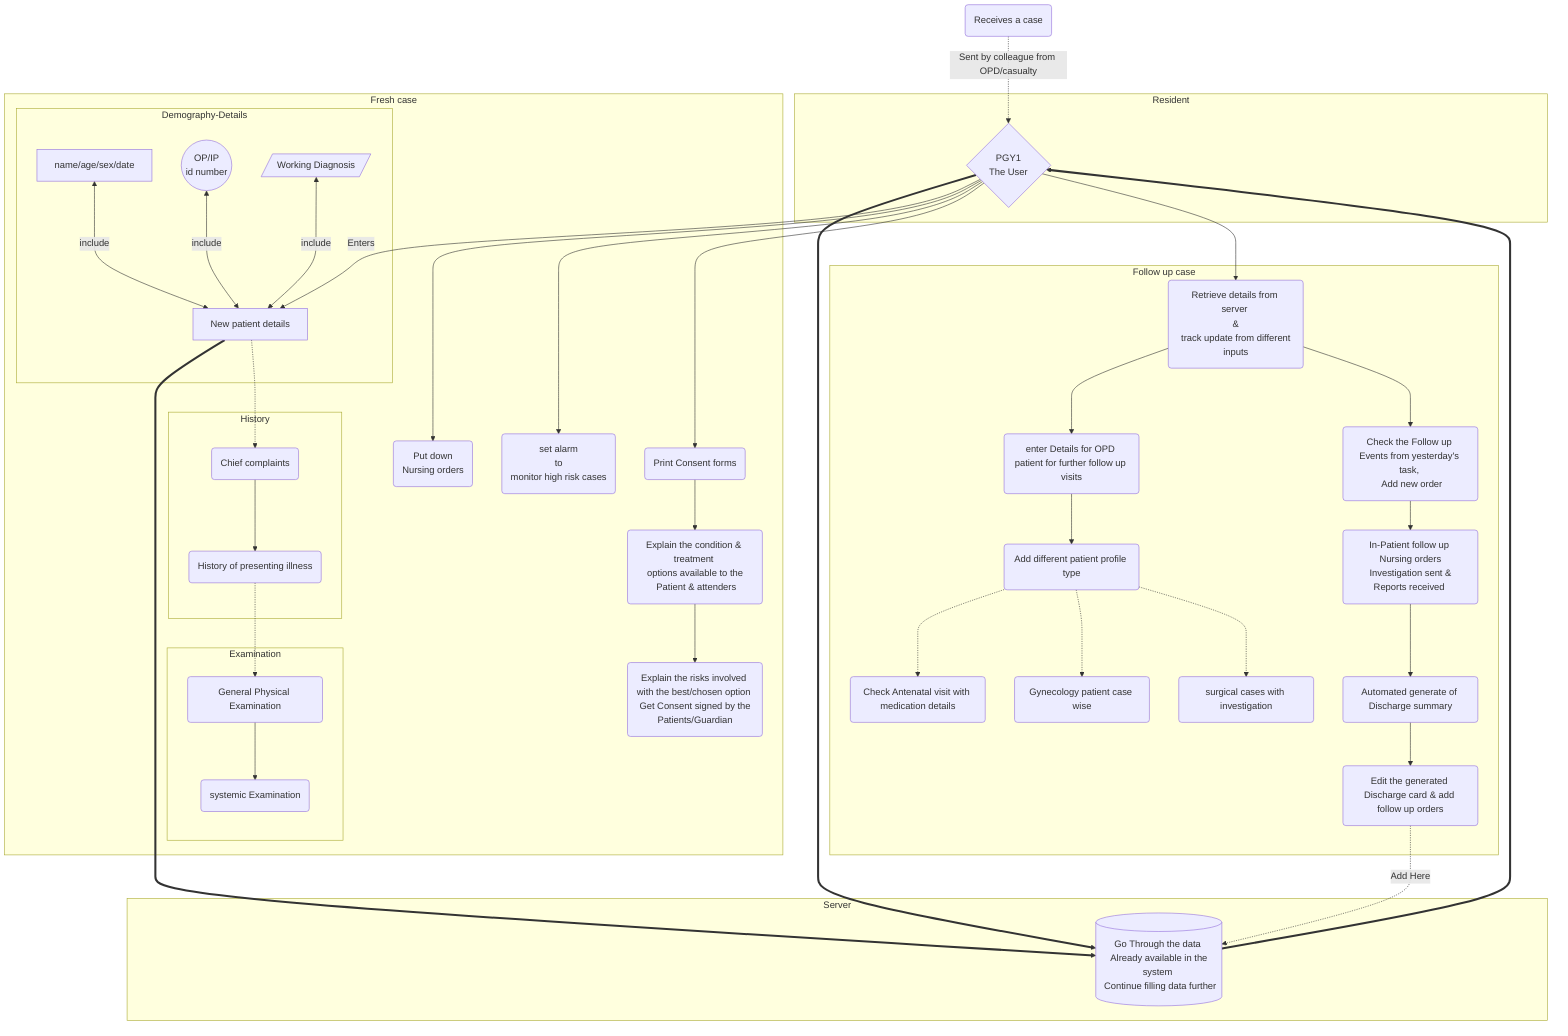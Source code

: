 graph
A(Receives a case) -.-> |Sent by colleague from OPD/casualty| P{PGY1 <br> The User};
subgraph Resident
P
end
subgraph Server
R
end
subgraph Fresh case
P & NP ==> R[(Go Through the data <br> Already available in the system <br> Continue filling data further)];


subgraph Demography-Details
direction RL
name/age/sex/date & id((OP/IP <br> id number)) & ddx[/Working Diagnosis/] <--include--> NP;
end
P --> |Enters| NP[New patient details];

subgraph History
direction TB
NP -.-> CC(Chief complaints) --> HOPI(History of presenting illness);
end
HOPI -.-> G;
subgraph Examination
G(General Physical Examination) --> S(systemic Examination);
end

P ---> nur(Put down <br> Nursing orders);
P ---> mon(set alarm <br> to <br> monitor high risk cases);
P ---> pr(Print Consent forms);
pr --> explain(Explain the condition & treatment <br> options available to the <br> Patient & attenders);
explain --> sign(Explain the risks involved with the best/chosen option <br> Get Consent signed by the Patients/Guardian);
end


subgraph Follow up case
R ==> P --> retrieve(Retrieve details from server <br> & <br> track update from different inputs);
retrieve --> opfp(enter Details for OPD patient for further follow up visits);
opfp --> opprofile(Add different patient profile type) -.-> ANC(Check Antenatal visit with medication details);
opprofile -.-> gyn(Gynecology patient case wise);
opprofile -.-> sur(surgical cases with investigation);
retrieve --> fp(Check the Follow up Events from yesterday's task, <br> Add new order);
fp --> infp(In-Patient follow up <br> Nursing orders <br> Investigation sent & Reports received <br>  );
infp --> disA(Automated generate of Discharge summary);
disA --> disE(Edit the generated Discharge card & add follow up orders);
disE -.-> |Add Here| R;
end